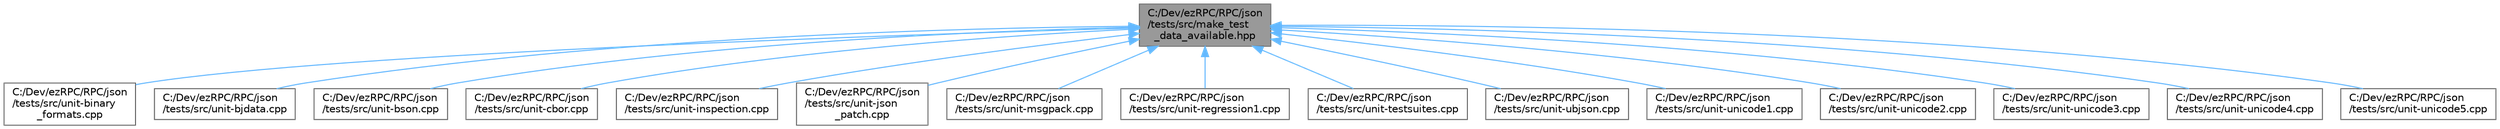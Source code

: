 digraph "C:/Dev/ezRPC/RPC/json/tests/src/make_test_data_available.hpp"
{
 // LATEX_PDF_SIZE
  bgcolor="transparent";
  edge [fontname=Helvetica,fontsize=10,labelfontname=Helvetica,labelfontsize=10];
  node [fontname=Helvetica,fontsize=10,shape=box,height=0.2,width=0.4];
  Node1 [id="Node000001",label="C:/Dev/ezRPC/RPC/json\l/tests/src/make_test\l_data_available.hpp",height=0.2,width=0.4,color="gray40", fillcolor="grey60", style="filled", fontcolor="black",tooltip=" "];
  Node1 -> Node2 [id="edge1_Node000001_Node000002",dir="back",color="steelblue1",style="solid",tooltip=" "];
  Node2 [id="Node000002",label="C:/Dev/ezRPC/RPC/json\l/tests/src/unit-binary\l_formats.cpp",height=0.2,width=0.4,color="grey40", fillcolor="white", style="filled",URL="$unit-binary__formats_8cpp.html",tooltip=" "];
  Node1 -> Node3 [id="edge2_Node000001_Node000003",dir="back",color="steelblue1",style="solid",tooltip=" "];
  Node3 [id="Node000003",label="C:/Dev/ezRPC/RPC/json\l/tests/src/unit-bjdata.cpp",height=0.2,width=0.4,color="grey40", fillcolor="white", style="filled",URL="$unit-bjdata_8cpp.html",tooltip=" "];
  Node1 -> Node4 [id="edge3_Node000001_Node000004",dir="back",color="steelblue1",style="solid",tooltip=" "];
  Node4 [id="Node000004",label="C:/Dev/ezRPC/RPC/json\l/tests/src/unit-bson.cpp",height=0.2,width=0.4,color="grey40", fillcolor="white", style="filled",URL="$unit-bson_8cpp.html",tooltip=" "];
  Node1 -> Node5 [id="edge4_Node000001_Node000005",dir="back",color="steelblue1",style="solid",tooltip=" "];
  Node5 [id="Node000005",label="C:/Dev/ezRPC/RPC/json\l/tests/src/unit-cbor.cpp",height=0.2,width=0.4,color="grey40", fillcolor="white", style="filled",URL="$unit-cbor_8cpp.html",tooltip=" "];
  Node1 -> Node6 [id="edge5_Node000001_Node000006",dir="back",color="steelblue1",style="solid",tooltip=" "];
  Node6 [id="Node000006",label="C:/Dev/ezRPC/RPC/json\l/tests/src/unit-inspection.cpp",height=0.2,width=0.4,color="grey40", fillcolor="white", style="filled",URL="$unit-inspection_8cpp.html",tooltip=" "];
  Node1 -> Node7 [id="edge6_Node000001_Node000007",dir="back",color="steelblue1",style="solid",tooltip=" "];
  Node7 [id="Node000007",label="C:/Dev/ezRPC/RPC/json\l/tests/src/unit-json\l_patch.cpp",height=0.2,width=0.4,color="grey40", fillcolor="white", style="filled",URL="$unit-json__patch_8cpp.html",tooltip=" "];
  Node1 -> Node8 [id="edge7_Node000001_Node000008",dir="back",color="steelblue1",style="solid",tooltip=" "];
  Node8 [id="Node000008",label="C:/Dev/ezRPC/RPC/json\l/tests/src/unit-msgpack.cpp",height=0.2,width=0.4,color="grey40", fillcolor="white", style="filled",URL="$unit-msgpack_8cpp.html",tooltip=" "];
  Node1 -> Node9 [id="edge8_Node000001_Node000009",dir="back",color="steelblue1",style="solid",tooltip=" "];
  Node9 [id="Node000009",label="C:/Dev/ezRPC/RPC/json\l/tests/src/unit-regression1.cpp",height=0.2,width=0.4,color="grey40", fillcolor="white", style="filled",URL="$unit-regression1_8cpp.html",tooltip=" "];
  Node1 -> Node10 [id="edge9_Node000001_Node000010",dir="back",color="steelblue1",style="solid",tooltip=" "];
  Node10 [id="Node000010",label="C:/Dev/ezRPC/RPC/json\l/tests/src/unit-testsuites.cpp",height=0.2,width=0.4,color="grey40", fillcolor="white", style="filled",URL="$unit-testsuites_8cpp.html",tooltip=" "];
  Node1 -> Node11 [id="edge10_Node000001_Node000011",dir="back",color="steelblue1",style="solid",tooltip=" "];
  Node11 [id="Node000011",label="C:/Dev/ezRPC/RPC/json\l/tests/src/unit-ubjson.cpp",height=0.2,width=0.4,color="grey40", fillcolor="white", style="filled",URL="$unit-ubjson_8cpp.html",tooltip=" "];
  Node1 -> Node12 [id="edge11_Node000001_Node000012",dir="back",color="steelblue1",style="solid",tooltip=" "];
  Node12 [id="Node000012",label="C:/Dev/ezRPC/RPC/json\l/tests/src/unit-unicode1.cpp",height=0.2,width=0.4,color="grey40", fillcolor="white", style="filled",URL="$unit-unicode1_8cpp.html",tooltip=" "];
  Node1 -> Node13 [id="edge12_Node000001_Node000013",dir="back",color="steelblue1",style="solid",tooltip=" "];
  Node13 [id="Node000013",label="C:/Dev/ezRPC/RPC/json\l/tests/src/unit-unicode2.cpp",height=0.2,width=0.4,color="grey40", fillcolor="white", style="filled",URL="$unit-unicode2_8cpp.html",tooltip=" "];
  Node1 -> Node14 [id="edge13_Node000001_Node000014",dir="back",color="steelblue1",style="solid",tooltip=" "];
  Node14 [id="Node000014",label="C:/Dev/ezRPC/RPC/json\l/tests/src/unit-unicode3.cpp",height=0.2,width=0.4,color="grey40", fillcolor="white", style="filled",URL="$unit-unicode3_8cpp.html",tooltip=" "];
  Node1 -> Node15 [id="edge14_Node000001_Node000015",dir="back",color="steelblue1",style="solid",tooltip=" "];
  Node15 [id="Node000015",label="C:/Dev/ezRPC/RPC/json\l/tests/src/unit-unicode4.cpp",height=0.2,width=0.4,color="grey40", fillcolor="white", style="filled",URL="$unit-unicode4_8cpp.html",tooltip=" "];
  Node1 -> Node16 [id="edge15_Node000001_Node000016",dir="back",color="steelblue1",style="solid",tooltip=" "];
  Node16 [id="Node000016",label="C:/Dev/ezRPC/RPC/json\l/tests/src/unit-unicode5.cpp",height=0.2,width=0.4,color="grey40", fillcolor="white", style="filled",URL="$unit-unicode5_8cpp.html",tooltip=" "];
}
